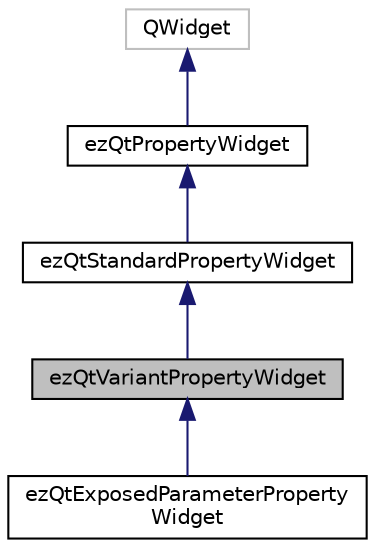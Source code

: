 digraph "ezQtVariantPropertyWidget"
{
 // LATEX_PDF_SIZE
  edge [fontname="Helvetica",fontsize="10",labelfontname="Helvetica",labelfontsize="10"];
  node [fontname="Helvetica",fontsize="10",shape=record];
  Node1 [label="ezQtVariantPropertyWidget",height=0.2,width=0.4,color="black", fillcolor="grey75", style="filled", fontcolor="black",tooltip=" "];
  Node2 -> Node1 [dir="back",color="midnightblue",fontsize="10",style="solid",fontname="Helvetica"];
  Node2 [label="ezQtStandardPropertyWidget",height=0.2,width=0.4,color="black", fillcolor="white", style="filled",URL="$da/d45/classez_qt_standard_property_widget.htm",tooltip="Base class for most 'simple' property type widgets. Implements some of the standard functionality."];
  Node3 -> Node2 [dir="back",color="midnightblue",fontsize="10",style="solid",fontname="Helvetica"];
  Node3 [label="ezQtPropertyWidget",height=0.2,width=0.4,color="black", fillcolor="white", style="filled",URL="$d2/d70/classez_qt_property_widget.htm",tooltip="Base class for all property widgets."];
  Node4 -> Node3 [dir="back",color="midnightblue",fontsize="10",style="solid",fontname="Helvetica"];
  Node4 [label="QWidget",height=0.2,width=0.4,color="grey75", fillcolor="white", style="filled",tooltip=" "];
  Node1 -> Node5 [dir="back",color="midnightblue",fontsize="10",style="solid",fontname="Helvetica"];
  Node5 [label="ezQtExposedParameterProperty\lWidget",height=0.2,width=0.4,color="black", fillcolor="white", style="filled",URL="$dc/db3/classez_qt_exposed_parameter_property_widget.htm",tooltip=" "];
}
